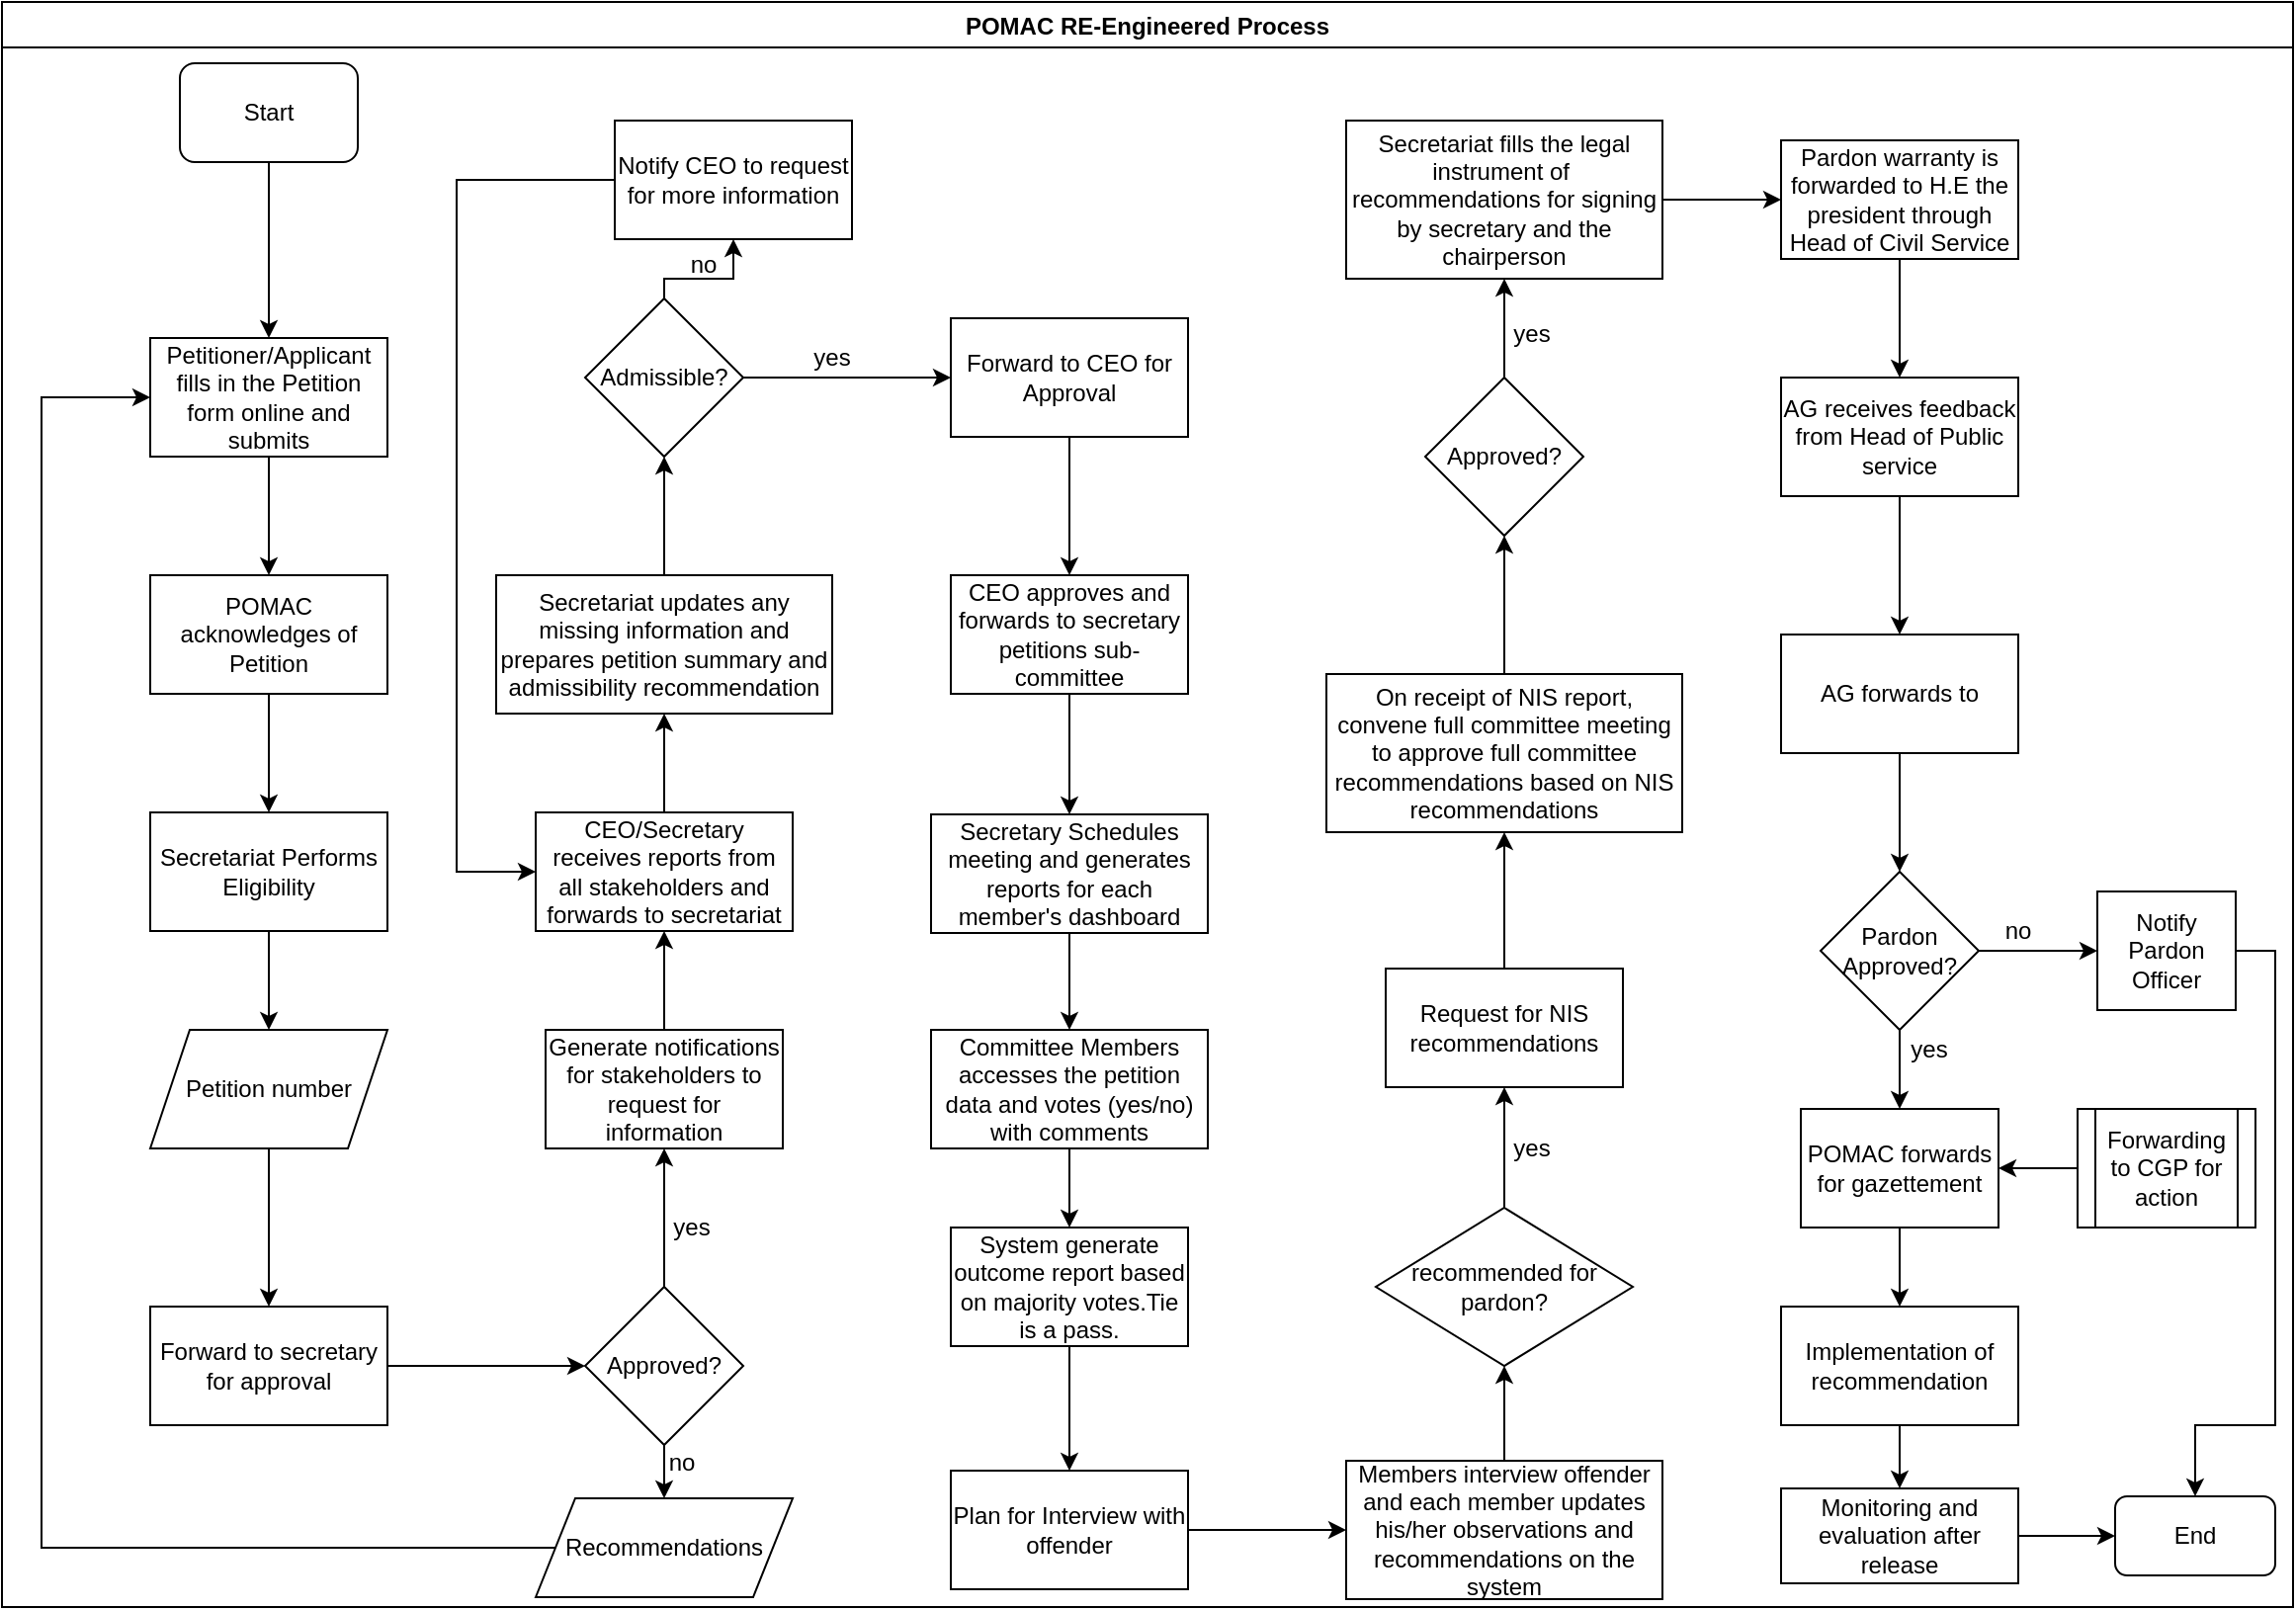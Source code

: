 <mxfile version="13.8.0" type="github">
  <diagram id="tHyQBRfuijBE6Kjzy-yp" name="Page-1">
    <mxGraphModel dx="1038" dy="547" grid="1" gridSize="10" guides="1" tooltips="1" connect="1" arrows="1" fold="1" page="1" pageScale="1" pageWidth="1169" pageHeight="827" math="0" shadow="0">
      <root>
        <mxCell id="0" />
        <mxCell id="1" parent="0" />
        <mxCell id="-Ks-MGX2oiENzWUd814f-5" value="POMAC RE-Engineered Process" style="swimlane;" vertex="1" parent="1">
          <mxGeometry x="10" y="10" width="1159" height="812" as="geometry" />
        </mxCell>
        <mxCell id="-Ks-MGX2oiENzWUd814f-6" value="Start" style="rounded=1;whiteSpace=wrap;html=1;" vertex="1" parent="-Ks-MGX2oiENzWUd814f-5">
          <mxGeometry x="90" y="31" width="90" height="50" as="geometry" />
        </mxCell>
        <mxCell id="-Ks-MGX2oiENzWUd814f-12" value="Petitioner/Applicant fills in the Petition form online and submits" style="rounded=0;whiteSpace=wrap;html=1;" vertex="1" parent="-Ks-MGX2oiENzWUd814f-5">
          <mxGeometry x="75" y="170" width="120" height="60" as="geometry" />
        </mxCell>
        <mxCell id="-Ks-MGX2oiENzWUd814f-11" value="" style="edgeStyle=orthogonalEdgeStyle;rounded=0;orthogonalLoop=1;jettySize=auto;html=1;entryX=0.5;entryY=0;entryDx=0;entryDy=0;" edge="1" parent="-Ks-MGX2oiENzWUd814f-5" source="-Ks-MGX2oiENzWUd814f-6" target="-Ks-MGX2oiENzWUd814f-12">
          <mxGeometry relative="1" as="geometry">
            <mxPoint x="135" y="175" as="targetPoint" />
          </mxGeometry>
        </mxCell>
        <mxCell id="-Ks-MGX2oiENzWUd814f-13" value="POMAC acknowledges of Petition " style="whiteSpace=wrap;html=1;rounded=0;" vertex="1" parent="-Ks-MGX2oiENzWUd814f-5">
          <mxGeometry x="75" y="290" width="120" height="60" as="geometry" />
        </mxCell>
        <mxCell id="-Ks-MGX2oiENzWUd814f-14" value="" style="edgeStyle=orthogonalEdgeStyle;rounded=0;orthogonalLoop=1;jettySize=auto;html=1;" edge="1" parent="-Ks-MGX2oiENzWUd814f-5" source="-Ks-MGX2oiENzWUd814f-12" target="-Ks-MGX2oiENzWUd814f-13">
          <mxGeometry relative="1" as="geometry" />
        </mxCell>
        <mxCell id="-Ks-MGX2oiENzWUd814f-15" value="Secretariat Performs Eligibility" style="whiteSpace=wrap;html=1;rounded=0;" vertex="1" parent="-Ks-MGX2oiENzWUd814f-5">
          <mxGeometry x="75" y="410" width="120" height="60" as="geometry" />
        </mxCell>
        <mxCell id="-Ks-MGX2oiENzWUd814f-16" value="" style="edgeStyle=orthogonalEdgeStyle;rounded=0;orthogonalLoop=1;jettySize=auto;html=1;" edge="1" parent="-Ks-MGX2oiENzWUd814f-5" source="-Ks-MGX2oiENzWUd814f-13" target="-Ks-MGX2oiENzWUd814f-15">
          <mxGeometry relative="1" as="geometry" />
        </mxCell>
        <mxCell id="-Ks-MGX2oiENzWUd814f-17" value="Petition number" style="shape=parallelogram;perimeter=parallelogramPerimeter;whiteSpace=wrap;html=1;fixedSize=1;rounded=0;" vertex="1" parent="-Ks-MGX2oiENzWUd814f-5">
          <mxGeometry x="75" y="520" width="120" height="60" as="geometry" />
        </mxCell>
        <mxCell id="-Ks-MGX2oiENzWUd814f-18" value="" style="edgeStyle=orthogonalEdgeStyle;rounded=0;orthogonalLoop=1;jettySize=auto;html=1;" edge="1" parent="-Ks-MGX2oiENzWUd814f-5" source="-Ks-MGX2oiENzWUd814f-15" target="-Ks-MGX2oiENzWUd814f-17">
          <mxGeometry relative="1" as="geometry" />
        </mxCell>
        <mxCell id="-Ks-MGX2oiENzWUd814f-23" value="Recommendations" style="shape=parallelogram;perimeter=parallelogramPerimeter;whiteSpace=wrap;html=1;fixedSize=1;rounded=0;" vertex="1" parent="-Ks-MGX2oiENzWUd814f-5">
          <mxGeometry x="270" y="757" width="130" height="50" as="geometry" />
        </mxCell>
        <mxCell id="-Ks-MGX2oiENzWUd814f-26" value="" style="edgeStyle=orthogonalEdgeStyle;rounded=0;orthogonalLoop=1;jettySize=auto;html=1;entryX=0;entryY=0.5;entryDx=0;entryDy=0;" edge="1" parent="-Ks-MGX2oiENzWUd814f-5" source="-Ks-MGX2oiENzWUd814f-23" target="-Ks-MGX2oiENzWUd814f-12">
          <mxGeometry relative="1" as="geometry">
            <mxPoint x="175" y="782" as="targetPoint" />
            <Array as="points">
              <mxPoint x="20" y="782" />
              <mxPoint x="20" y="200" />
            </Array>
          </mxGeometry>
        </mxCell>
        <mxCell id="-Ks-MGX2oiENzWUd814f-27" value="no" style="text;html=1;strokeColor=none;fillColor=none;align=center;verticalAlign=middle;whiteSpace=wrap;rounded=0;" vertex="1" parent="-Ks-MGX2oiENzWUd814f-5">
          <mxGeometry x="324" y="729" width="40" height="20" as="geometry" />
        </mxCell>
        <mxCell id="-Ks-MGX2oiENzWUd814f-29" value="Generate notifications for stakeholders to request for information" style="whiteSpace=wrap;html=1;rounded=0;" vertex="1" parent="-Ks-MGX2oiENzWUd814f-5">
          <mxGeometry x="275" y="520" width="120" height="60" as="geometry" />
        </mxCell>
        <mxCell id="-Ks-MGX2oiENzWUd814f-31" value="yes" style="text;html=1;strokeColor=none;fillColor=none;align=center;verticalAlign=middle;whiteSpace=wrap;rounded=0;" vertex="1" parent="-Ks-MGX2oiENzWUd814f-5">
          <mxGeometry x="329" y="610" width="40" height="20" as="geometry" />
        </mxCell>
        <mxCell id="-Ks-MGX2oiENzWUd814f-34" value="CEO/Secretary receives reports from all stakeholders and forwards to secretariat" style="whiteSpace=wrap;html=1;rounded=0;" vertex="1" parent="-Ks-MGX2oiENzWUd814f-5">
          <mxGeometry x="270" y="410" width="130" height="60" as="geometry" />
        </mxCell>
        <mxCell id="-Ks-MGX2oiENzWUd814f-35" value="" style="edgeStyle=orthogonalEdgeStyle;rounded=0;orthogonalLoop=1;jettySize=auto;html=1;" edge="1" parent="-Ks-MGX2oiENzWUd814f-5" source="-Ks-MGX2oiENzWUd814f-29" target="-Ks-MGX2oiENzWUd814f-34">
          <mxGeometry relative="1" as="geometry" />
        </mxCell>
        <mxCell id="-Ks-MGX2oiENzWUd814f-36" value="Secretariat updates any missing information and prepares petition summary and admissibility recommendation" style="whiteSpace=wrap;html=1;rounded=0;" vertex="1" parent="-Ks-MGX2oiENzWUd814f-5">
          <mxGeometry x="250" y="290" width="170" height="70" as="geometry" />
        </mxCell>
        <mxCell id="-Ks-MGX2oiENzWUd814f-37" value="" style="edgeStyle=orthogonalEdgeStyle;rounded=0;orthogonalLoop=1;jettySize=auto;html=1;" edge="1" parent="-Ks-MGX2oiENzWUd814f-5" source="-Ks-MGX2oiENzWUd814f-34" target="-Ks-MGX2oiENzWUd814f-36">
          <mxGeometry relative="1" as="geometry" />
        </mxCell>
        <mxCell id="-Ks-MGX2oiENzWUd814f-39" value="" style="edgeStyle=orthogonalEdgeStyle;rounded=0;orthogonalLoop=1;jettySize=auto;html=1;entryX=0.5;entryY=1;entryDx=0;entryDy=0;" edge="1" parent="-Ks-MGX2oiENzWUd814f-5" source="-Ks-MGX2oiENzWUd814f-36" target="-Ks-MGX2oiENzWUd814f-40">
          <mxGeometry relative="1" as="geometry">
            <mxPoint x="335" y="230" as="targetPoint" />
          </mxGeometry>
        </mxCell>
        <mxCell id="-Ks-MGX2oiENzWUd814f-40" value="Admissible?" style="rhombus;whiteSpace=wrap;html=1;" vertex="1" parent="-Ks-MGX2oiENzWUd814f-5">
          <mxGeometry x="295" y="150" width="80" height="80" as="geometry" />
        </mxCell>
        <mxCell id="-Ks-MGX2oiENzWUd814f-41" value="Forward to CEO for Approval" style="whiteSpace=wrap;html=1;" vertex="1" parent="-Ks-MGX2oiENzWUd814f-5">
          <mxGeometry x="480" y="160" width="120" height="60" as="geometry" />
        </mxCell>
        <mxCell id="-Ks-MGX2oiENzWUd814f-42" value="" style="edgeStyle=orthogonalEdgeStyle;rounded=0;orthogonalLoop=1;jettySize=auto;html=1;" edge="1" parent="-Ks-MGX2oiENzWUd814f-5" source="-Ks-MGX2oiENzWUd814f-40" target="-Ks-MGX2oiENzWUd814f-41">
          <mxGeometry relative="1" as="geometry" />
        </mxCell>
        <mxCell id="-Ks-MGX2oiENzWUd814f-43" value="yes" style="text;html=1;strokeColor=none;fillColor=none;align=center;verticalAlign=middle;whiteSpace=wrap;rounded=0;" vertex="1" parent="-Ks-MGX2oiENzWUd814f-5">
          <mxGeometry x="400" y="170" width="40" height="20" as="geometry" />
        </mxCell>
        <mxCell id="-Ks-MGX2oiENzWUd814f-46" value="Notify CEO to request for more information" style="whiteSpace=wrap;html=1;" vertex="1" parent="-Ks-MGX2oiENzWUd814f-5">
          <mxGeometry x="310" y="60" width="120" height="60" as="geometry" />
        </mxCell>
        <mxCell id="-Ks-MGX2oiENzWUd814f-47" value="" style="edgeStyle=orthogonalEdgeStyle;rounded=0;orthogonalLoop=1;jettySize=auto;html=1;" edge="1" parent="-Ks-MGX2oiENzWUd814f-5" source="-Ks-MGX2oiENzWUd814f-40" target="-Ks-MGX2oiENzWUd814f-46">
          <mxGeometry relative="1" as="geometry">
            <Array as="points">
              <mxPoint x="335" y="140" />
              <mxPoint x="370" y="140" />
            </Array>
          </mxGeometry>
        </mxCell>
        <mxCell id="-Ks-MGX2oiENzWUd814f-49" value="" style="edgeStyle=orthogonalEdgeStyle;rounded=0;orthogonalLoop=1;jettySize=auto;html=1;entryX=0;entryY=0.5;entryDx=0;entryDy=0;" edge="1" parent="-Ks-MGX2oiENzWUd814f-5" source="-Ks-MGX2oiENzWUd814f-46" target="-Ks-MGX2oiENzWUd814f-34">
          <mxGeometry relative="1" as="geometry">
            <mxPoint x="230" y="90" as="targetPoint" />
            <Array as="points">
              <mxPoint x="230" y="90" />
              <mxPoint x="230" y="440" />
            </Array>
          </mxGeometry>
        </mxCell>
        <mxCell id="-Ks-MGX2oiENzWUd814f-50" value="no" style="text;html=1;strokeColor=none;fillColor=none;align=center;verticalAlign=middle;whiteSpace=wrap;rounded=0;" vertex="1" parent="-Ks-MGX2oiENzWUd814f-5">
          <mxGeometry x="335" y="123" width="40" height="20" as="geometry" />
        </mxCell>
        <mxCell id="-Ks-MGX2oiENzWUd814f-53" value="Committee Members accesses the petition data and votes (yes/no) with comments" style="whiteSpace=wrap;html=1;" vertex="1" parent="-Ks-MGX2oiENzWUd814f-5">
          <mxGeometry x="470" y="520" width="140" height="60" as="geometry" />
        </mxCell>
        <mxCell id="-Ks-MGX2oiENzWUd814f-55" value="System generate outcome report based on majority votes.Tie is a pass." style="whiteSpace=wrap;html=1;" vertex="1" parent="-Ks-MGX2oiENzWUd814f-5">
          <mxGeometry x="480" y="620" width="120" height="60" as="geometry" />
        </mxCell>
        <mxCell id="-Ks-MGX2oiENzWUd814f-56" value="" style="edgeStyle=orthogonalEdgeStyle;rounded=0;orthogonalLoop=1;jettySize=auto;html=1;" edge="1" parent="-Ks-MGX2oiENzWUd814f-5" source="-Ks-MGX2oiENzWUd814f-53" target="-Ks-MGX2oiENzWUd814f-55">
          <mxGeometry relative="1" as="geometry" />
        </mxCell>
        <mxCell id="-Ks-MGX2oiENzWUd814f-57" value="Plan for Interview with offender" style="whiteSpace=wrap;html=1;" vertex="1" parent="-Ks-MGX2oiENzWUd814f-5">
          <mxGeometry x="480" y="743" width="120" height="60" as="geometry" />
        </mxCell>
        <mxCell id="-Ks-MGX2oiENzWUd814f-58" value="" style="edgeStyle=orthogonalEdgeStyle;rounded=0;orthogonalLoop=1;jettySize=auto;html=1;" edge="1" parent="-Ks-MGX2oiENzWUd814f-5" source="-Ks-MGX2oiENzWUd814f-55" target="-Ks-MGX2oiENzWUd814f-57">
          <mxGeometry relative="1" as="geometry" />
        </mxCell>
        <mxCell id="-Ks-MGX2oiENzWUd814f-61" value="recommended for pardon?" style="rhombus;whiteSpace=wrap;html=1;" vertex="1" parent="-Ks-MGX2oiENzWUd814f-5">
          <mxGeometry x="695" y="610" width="130" height="80" as="geometry" />
        </mxCell>
        <mxCell id="-Ks-MGX2oiENzWUd814f-63" value="Request for NIS recommendations" style="whiteSpace=wrap;html=1;" vertex="1" parent="-Ks-MGX2oiENzWUd814f-5">
          <mxGeometry x="700" y="489" width="120" height="60" as="geometry" />
        </mxCell>
        <mxCell id="-Ks-MGX2oiENzWUd814f-64" value="" style="edgeStyle=orthogonalEdgeStyle;rounded=0;orthogonalLoop=1;jettySize=auto;html=1;" edge="1" parent="-Ks-MGX2oiENzWUd814f-5" source="-Ks-MGX2oiENzWUd814f-61" target="-Ks-MGX2oiENzWUd814f-63">
          <mxGeometry relative="1" as="geometry" />
        </mxCell>
        <mxCell id="-Ks-MGX2oiENzWUd814f-65" value="yes" style="text;html=1;strokeColor=none;fillColor=none;align=center;verticalAlign=middle;whiteSpace=wrap;rounded=0;" vertex="1" parent="-Ks-MGX2oiENzWUd814f-5">
          <mxGeometry x="754" y="570" width="40" height="20" as="geometry" />
        </mxCell>
        <mxCell id="-Ks-MGX2oiENzWUd814f-66" value="On receipt of NIS report, convene full committee meeting to approve full committee recommendations based on NIS recommendations" style="whiteSpace=wrap;html=1;" vertex="1" parent="-Ks-MGX2oiENzWUd814f-5">
          <mxGeometry x="670" y="340" width="180" height="80" as="geometry" />
        </mxCell>
        <mxCell id="-Ks-MGX2oiENzWUd814f-67" value="" style="edgeStyle=orthogonalEdgeStyle;rounded=0;orthogonalLoop=1;jettySize=auto;html=1;" edge="1" parent="-Ks-MGX2oiENzWUd814f-5" source="-Ks-MGX2oiENzWUd814f-63" target="-Ks-MGX2oiENzWUd814f-66">
          <mxGeometry relative="1" as="geometry" />
        </mxCell>
        <mxCell id="-Ks-MGX2oiENzWUd814f-70" value="Approved?" style="rhombus;whiteSpace=wrap;html=1;" vertex="1" parent="-Ks-MGX2oiENzWUd814f-5">
          <mxGeometry x="720" y="190" width="80" height="80" as="geometry" />
        </mxCell>
        <mxCell id="-Ks-MGX2oiENzWUd814f-69" value="" style="edgeStyle=orthogonalEdgeStyle;rounded=0;orthogonalLoop=1;jettySize=auto;html=1;entryX=0.5;entryY=1;entryDx=0;entryDy=0;" edge="1" parent="-Ks-MGX2oiENzWUd814f-5" source="-Ks-MGX2oiENzWUd814f-66" target="-Ks-MGX2oiENzWUd814f-70">
          <mxGeometry relative="1" as="geometry">
            <mxPoint x="760" y="280" as="targetPoint" />
          </mxGeometry>
        </mxCell>
        <mxCell id="-Ks-MGX2oiENzWUd814f-73" value="yes" style="text;html=1;strokeColor=none;fillColor=none;align=center;verticalAlign=middle;whiteSpace=wrap;rounded=0;" vertex="1" parent="-Ks-MGX2oiENzWUd814f-5">
          <mxGeometry x="754" y="158" width="40" height="20" as="geometry" />
        </mxCell>
        <mxCell id="-Ks-MGX2oiENzWUd814f-78" value="Pardon Approved?" style="rhombus;whiteSpace=wrap;html=1;" vertex="1" parent="-Ks-MGX2oiENzWUd814f-5">
          <mxGeometry x="920" y="440" width="80" height="80" as="geometry" />
        </mxCell>
        <mxCell id="-Ks-MGX2oiENzWUd814f-79" value="AG receives feedback from Head of Public service" style="whiteSpace=wrap;html=1;" vertex="1" parent="-Ks-MGX2oiENzWUd814f-5">
          <mxGeometry x="900" y="190" width="120" height="60" as="geometry" />
        </mxCell>
        <mxCell id="-Ks-MGX2oiENzWUd814f-85" value="yes" style="text;html=1;strokeColor=none;fillColor=none;align=center;verticalAlign=middle;whiteSpace=wrap;rounded=0;" vertex="1" parent="-Ks-MGX2oiENzWUd814f-5">
          <mxGeometry x="955" y="520" width="40" height="20" as="geometry" />
        </mxCell>
        <mxCell id="-Ks-MGX2oiENzWUd814f-83" value="AG forwards to" style="whiteSpace=wrap;html=1;" vertex="1" parent="-Ks-MGX2oiENzWUd814f-5">
          <mxGeometry x="900" y="320" width="120" height="60" as="geometry" />
        </mxCell>
        <mxCell id="-Ks-MGX2oiENzWUd814f-87" value="" style="edgeStyle=orthogonalEdgeStyle;rounded=0;orthogonalLoop=1;jettySize=auto;html=1;entryX=0.5;entryY=0;entryDx=0;entryDy=0;" edge="1" parent="-Ks-MGX2oiENzWUd814f-5" source="-Ks-MGX2oiENzWUd814f-79" target="-Ks-MGX2oiENzWUd814f-83">
          <mxGeometry relative="1" as="geometry">
            <mxPoint x="960" y="330" as="targetPoint" />
          </mxGeometry>
        </mxCell>
        <mxCell id="-Ks-MGX2oiENzWUd814f-89" value="" style="edgeStyle=orthogonalEdgeStyle;rounded=0;orthogonalLoop=1;jettySize=auto;html=1;entryX=0.5;entryY=0;entryDx=0;entryDy=0;" edge="1" parent="-Ks-MGX2oiENzWUd814f-5" source="-Ks-MGX2oiENzWUd814f-83" target="-Ks-MGX2oiENzWUd814f-78">
          <mxGeometry relative="1" as="geometry">
            <mxPoint x="960" y="460" as="targetPoint" />
          </mxGeometry>
        </mxCell>
        <mxCell id="-Ks-MGX2oiENzWUd814f-90" value="POMAC forwards for gazettement" style="whiteSpace=wrap;html=1;" vertex="1" parent="-Ks-MGX2oiENzWUd814f-5">
          <mxGeometry x="910" y="560" width="100" height="60" as="geometry" />
        </mxCell>
        <mxCell id="-Ks-MGX2oiENzWUd814f-91" value="" style="edgeStyle=orthogonalEdgeStyle;rounded=0;orthogonalLoop=1;jettySize=auto;html=1;" edge="1" parent="-Ks-MGX2oiENzWUd814f-5" source="-Ks-MGX2oiENzWUd814f-78" target="-Ks-MGX2oiENzWUd814f-90">
          <mxGeometry relative="1" as="geometry" />
        </mxCell>
        <mxCell id="-Ks-MGX2oiENzWUd814f-80" value="" style="edgeStyle=orthogonalEdgeStyle;rounded=0;orthogonalLoop=1;jettySize=auto;html=1;" edge="1" parent="-Ks-MGX2oiENzWUd814f-5" source="-Ks-MGX2oiENzWUd814f-74" target="-Ks-MGX2oiENzWUd814f-79">
          <mxGeometry relative="1" as="geometry" />
        </mxCell>
        <mxCell id="-Ks-MGX2oiENzWUd814f-74" value="Pardon warranty is forwarded to H.E the president through Head of Civil Service" style="whiteSpace=wrap;html=1;" vertex="1" parent="-Ks-MGX2oiENzWUd814f-5">
          <mxGeometry x="900" y="70" width="120" height="60" as="geometry" />
        </mxCell>
        <mxCell id="-Ks-MGX2oiENzWUd814f-92" value="Implementation of&lt;br/&gt;recommendation&lt;br/&gt;" style="whiteSpace=wrap;html=1;" vertex="1" parent="-Ks-MGX2oiENzWUd814f-5">
          <mxGeometry x="900" y="660" width="120" height="60" as="geometry" />
        </mxCell>
        <mxCell id="-Ks-MGX2oiENzWUd814f-93" value="" style="edgeStyle=orthogonalEdgeStyle;rounded=0;orthogonalLoop=1;jettySize=auto;html=1;" edge="1" parent="-Ks-MGX2oiENzWUd814f-5" source="-Ks-MGX2oiENzWUd814f-90" target="-Ks-MGX2oiENzWUd814f-92">
          <mxGeometry relative="1" as="geometry" />
        </mxCell>
        <mxCell id="-Ks-MGX2oiENzWUd814f-94" value="Forwarding to CGP for action" style="shape=process;whiteSpace=wrap;html=1;backgroundOutline=1;" vertex="1" parent="-Ks-MGX2oiENzWUd814f-5">
          <mxGeometry x="1050" y="560" width="90" height="60" as="geometry" />
        </mxCell>
        <mxCell id="-Ks-MGX2oiENzWUd814f-96" value="" style="edgeStyle=orthogonalEdgeStyle;rounded=0;orthogonalLoop=1;jettySize=auto;html=1;entryX=1;entryY=0.5;entryDx=0;entryDy=0;" edge="1" parent="-Ks-MGX2oiENzWUd814f-5" source="-Ks-MGX2oiENzWUd814f-94" target="-Ks-MGX2oiENzWUd814f-90">
          <mxGeometry relative="1" as="geometry">
            <mxPoint x="970" y="590" as="targetPoint" />
          </mxGeometry>
        </mxCell>
        <mxCell id="-Ks-MGX2oiENzWUd814f-97" value="Monitoring and evaluation after release" style="whiteSpace=wrap;html=1;" vertex="1" parent="-Ks-MGX2oiENzWUd814f-5">
          <mxGeometry x="900" y="752" width="120" height="48" as="geometry" />
        </mxCell>
        <mxCell id="-Ks-MGX2oiENzWUd814f-98" value="" style="edgeStyle=orthogonalEdgeStyle;rounded=0;orthogonalLoop=1;jettySize=auto;html=1;" edge="1" parent="-Ks-MGX2oiENzWUd814f-5" source="-Ks-MGX2oiENzWUd814f-92" target="-Ks-MGX2oiENzWUd814f-97">
          <mxGeometry relative="1" as="geometry" />
        </mxCell>
        <mxCell id="-Ks-MGX2oiENzWUd814f-102" value="End" style="rounded=1;whiteSpace=wrap;html=1;" vertex="1" parent="-Ks-MGX2oiENzWUd814f-5">
          <mxGeometry x="1069" y="756" width="81" height="40" as="geometry" />
        </mxCell>
        <mxCell id="-Ks-MGX2oiENzWUd814f-100" value="" style="edgeStyle=orthogonalEdgeStyle;rounded=0;orthogonalLoop=1;jettySize=auto;html=1;entryX=0;entryY=0.5;entryDx=0;entryDy=0;" edge="1" parent="-Ks-MGX2oiENzWUd814f-5" source="-Ks-MGX2oiENzWUd814f-97" target="-Ks-MGX2oiENzWUd814f-102">
          <mxGeometry relative="1" as="geometry">
            <mxPoint x="1120" y="776" as="targetPoint" />
          </mxGeometry>
        </mxCell>
        <mxCell id="-Ks-MGX2oiENzWUd814f-107" value="no" style="text;html=1;strokeColor=none;fillColor=none;align=center;verticalAlign=middle;whiteSpace=wrap;rounded=0;" vertex="1" parent="-Ks-MGX2oiENzWUd814f-5">
          <mxGeometry x="1000" y="460" width="40" height="20" as="geometry" />
        </mxCell>
        <mxCell id="-Ks-MGX2oiENzWUd814f-22" value="" style="edgeStyle=orthogonalEdgeStyle;rounded=0;orthogonalLoop=1;jettySize=auto;html=1;" edge="1" parent="1" source="-Ks-MGX2oiENzWUd814f-19" target="-Ks-MGX2oiENzWUd814f-21">
          <mxGeometry relative="1" as="geometry" />
        </mxCell>
        <mxCell id="-Ks-MGX2oiENzWUd814f-19" value="Forward to secretary for approval" style="whiteSpace=wrap;html=1;rounded=0;" vertex="1" parent="1">
          <mxGeometry x="85" y="670" width="120" height="60" as="geometry" />
        </mxCell>
        <mxCell id="-Ks-MGX2oiENzWUd814f-20" value="" style="edgeStyle=orthogonalEdgeStyle;rounded=0;orthogonalLoop=1;jettySize=auto;html=1;" edge="1" parent="1" source="-Ks-MGX2oiENzWUd814f-17" target="-Ks-MGX2oiENzWUd814f-19">
          <mxGeometry relative="1" as="geometry" />
        </mxCell>
        <mxCell id="-Ks-MGX2oiENzWUd814f-24" value="" style="edgeStyle=orthogonalEdgeStyle;rounded=0;orthogonalLoop=1;jettySize=auto;html=1;" edge="1" parent="1" source="-Ks-MGX2oiENzWUd814f-21" target="-Ks-MGX2oiENzWUd814f-23">
          <mxGeometry relative="1" as="geometry" />
        </mxCell>
        <mxCell id="-Ks-MGX2oiENzWUd814f-30" value="" style="edgeStyle=orthogonalEdgeStyle;rounded=0;orthogonalLoop=1;jettySize=auto;html=1;" edge="1" parent="1" source="-Ks-MGX2oiENzWUd814f-21" target="-Ks-MGX2oiENzWUd814f-29">
          <mxGeometry relative="1" as="geometry" />
        </mxCell>
        <mxCell id="-Ks-MGX2oiENzWUd814f-21" value="Approved?" style="rhombus;whiteSpace=wrap;html=1;rounded=0;" vertex="1" parent="1">
          <mxGeometry x="305" y="660" width="80" height="80" as="geometry" />
        </mxCell>
        <mxCell id="-Ks-MGX2oiENzWUd814f-52" value="" style="edgeStyle=orthogonalEdgeStyle;rounded=0;orthogonalLoop=1;jettySize=auto;html=1;" edge="1" parent="1" source="-Ks-MGX2oiENzWUd814f-44" target="-Ks-MGX2oiENzWUd814f-51">
          <mxGeometry relative="1" as="geometry" />
        </mxCell>
        <mxCell id="-Ks-MGX2oiENzWUd814f-44" value="CEO approves and forwards to secretary petitions sub-committee" style="whiteSpace=wrap;html=1;" vertex="1" parent="1">
          <mxGeometry x="490" y="300" width="120" height="60" as="geometry" />
        </mxCell>
        <mxCell id="-Ks-MGX2oiENzWUd814f-45" value="" style="edgeStyle=orthogonalEdgeStyle;rounded=0;orthogonalLoop=1;jettySize=auto;html=1;" edge="1" parent="1" source="-Ks-MGX2oiENzWUd814f-41" target="-Ks-MGX2oiENzWUd814f-44">
          <mxGeometry relative="1" as="geometry" />
        </mxCell>
        <mxCell id="-Ks-MGX2oiENzWUd814f-54" value="" style="edgeStyle=orthogonalEdgeStyle;rounded=0;orthogonalLoop=1;jettySize=auto;html=1;" edge="1" parent="1" source="-Ks-MGX2oiENzWUd814f-51" target="-Ks-MGX2oiENzWUd814f-53">
          <mxGeometry relative="1" as="geometry" />
        </mxCell>
        <mxCell id="-Ks-MGX2oiENzWUd814f-51" value="Secretary Schedules meeting and generates reports for each member&#39;s dashboard" style="whiteSpace=wrap;html=1;" vertex="1" parent="1">
          <mxGeometry x="480" y="421" width="140" height="60" as="geometry" />
        </mxCell>
        <mxCell id="-Ks-MGX2oiENzWUd814f-62" value="" style="edgeStyle=orthogonalEdgeStyle;rounded=0;orthogonalLoop=1;jettySize=auto;html=1;" edge="1" parent="1" source="-Ks-MGX2oiENzWUd814f-59" target="-Ks-MGX2oiENzWUd814f-61">
          <mxGeometry relative="1" as="geometry" />
        </mxCell>
        <mxCell id="-Ks-MGX2oiENzWUd814f-59" value="Members interview offender and each member updates his/her observations and recommendations on the system" style="whiteSpace=wrap;html=1;" vertex="1" parent="1">
          <mxGeometry x="690" y="748" width="160" height="70" as="geometry" />
        </mxCell>
        <mxCell id="-Ks-MGX2oiENzWUd814f-60" value="" style="edgeStyle=orthogonalEdgeStyle;rounded=0;orthogonalLoop=1;jettySize=auto;html=1;" edge="1" parent="1" source="-Ks-MGX2oiENzWUd814f-57" target="-Ks-MGX2oiENzWUd814f-59">
          <mxGeometry relative="1" as="geometry" />
        </mxCell>
        <mxCell id="-Ks-MGX2oiENzWUd814f-75" value="" style="edgeStyle=orthogonalEdgeStyle;rounded=0;orthogonalLoop=1;jettySize=auto;html=1;" edge="1" parent="1" source="-Ks-MGX2oiENzWUd814f-71" target="-Ks-MGX2oiENzWUd814f-74">
          <mxGeometry relative="1" as="geometry" />
        </mxCell>
        <mxCell id="-Ks-MGX2oiENzWUd814f-71" value="Secretariat fills the legal instrument of&amp;nbsp; recommendations for signing by secretary and the chairperson" style="whiteSpace=wrap;html=1;" vertex="1" parent="1">
          <mxGeometry x="690" y="70" width="160" height="80" as="geometry" />
        </mxCell>
        <mxCell id="-Ks-MGX2oiENzWUd814f-72" value="" style="edgeStyle=orthogonalEdgeStyle;rounded=0;orthogonalLoop=1;jettySize=auto;html=1;" edge="1" parent="1" source="-Ks-MGX2oiENzWUd814f-70" target="-Ks-MGX2oiENzWUd814f-71">
          <mxGeometry relative="1" as="geometry" />
        </mxCell>
        <mxCell id="-Ks-MGX2oiENzWUd814f-106" value="" style="edgeStyle=orthogonalEdgeStyle;rounded=0;orthogonalLoop=1;jettySize=auto;html=1;entryX=0.5;entryY=0;entryDx=0;entryDy=0;" edge="1" parent="1" source="-Ks-MGX2oiENzWUd814f-103" target="-Ks-MGX2oiENzWUd814f-102">
          <mxGeometry relative="1" as="geometry">
            <mxPoint x="1205" y="490" as="targetPoint" />
            <Array as="points">
              <mxPoint x="1160" y="490" />
              <mxPoint x="1160" y="730" />
              <mxPoint x="1120" y="730" />
            </Array>
          </mxGeometry>
        </mxCell>
        <mxCell id="-Ks-MGX2oiENzWUd814f-103" value="Notify Pardon Officer" style="whiteSpace=wrap;html=1;" vertex="1" parent="1">
          <mxGeometry x="1070" y="460" width="70" height="60" as="geometry" />
        </mxCell>
        <mxCell id="-Ks-MGX2oiENzWUd814f-104" value="" style="edgeStyle=orthogonalEdgeStyle;rounded=0;orthogonalLoop=1;jettySize=auto;html=1;" edge="1" parent="1" source="-Ks-MGX2oiENzWUd814f-78" target="-Ks-MGX2oiENzWUd814f-103">
          <mxGeometry relative="1" as="geometry" />
        </mxCell>
      </root>
    </mxGraphModel>
  </diagram>
</mxfile>
